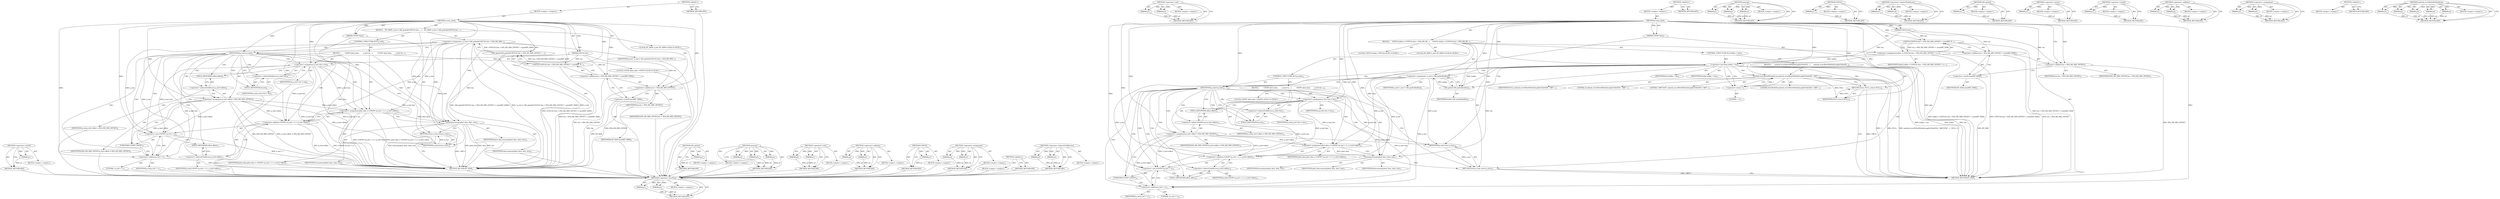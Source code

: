 digraph "android_errorWriteWithInfoLog" {
vulnerable_97 [label=<(METHOD,&lt;operator&gt;.sizeOf)>];
vulnerable_98 [label=<(PARAM,p1)>];
vulnerable_99 [label=<(BLOCK,&lt;empty&gt;,&lt;empty&gt;)>];
vulnerable_100 [label=<(METHOD_RETURN,ANY)>];
vulnerable_6 [label=<(METHOD,&lt;global&gt;)<SUB>1</SUB>>];
vulnerable_7 [label=<(BLOCK,&lt;empty&gt;,&lt;empty&gt;)<SUB>1</SUB>>];
vulnerable_8 [label=<(METHOD,create_pbuf)<SUB>1</SUB>>];
vulnerable_9 [label=<(PARAM,UINT16 len)<SUB>1</SUB>>];
vulnerable_10 [label=<(PARAM,UINT8 *data)<SUB>1</SUB>>];
vulnerable_11 [label=<(BLOCK,{
    BT_HDR* p_buf = GKI_getbuf((UINT16) (len ...,{
    BT_HDR* p_buf = GKI_getbuf((UINT16) (len ...)<SUB>2</SUB>>];
vulnerable_12 [label="<(LOCAL,BT_HDR* p_buf: BT_HDR*)<SUB>3</SUB>>"];
vulnerable_13 [label=<(&lt;operator&gt;.assignment,* p_buf = GKI_getbuf((UINT16) (len + BTA_HH_MIN...)<SUB>3</SUB>>];
vulnerable_14 [label=<(IDENTIFIER,p_buf,* p_buf = GKI_getbuf((UINT16) (len + BTA_HH_MIN...)<SUB>3</SUB>>];
vulnerable_15 [label=<(GKI_getbuf,GKI_getbuf((UINT16) (len + BTA_HH_MIN_OFFSET + ...)<SUB>3</SUB>>];
vulnerable_16 [label=<(UINT16,(UINT16) (len + BTA_HH_MIN_OFFSET + sizeof(BT_H...)<SUB>3</SUB>>];
vulnerable_17 [label=<(&lt;operator&gt;.addition,len + BTA_HH_MIN_OFFSET + sizeof(BT_HDR))<SUB>3</SUB>>];
vulnerable_18 [label=<(&lt;operator&gt;.addition,len + BTA_HH_MIN_OFFSET)<SUB>3</SUB>>];
vulnerable_19 [label=<(IDENTIFIER,len,len + BTA_HH_MIN_OFFSET)<SUB>3</SUB>>];
vulnerable_20 [label=<(IDENTIFIER,BTA_HH_MIN_OFFSET,len + BTA_HH_MIN_OFFSET)<SUB>3</SUB>>];
vulnerable_21 [label=<(&lt;operator&gt;.sizeOf,sizeof(BT_HDR))<SUB>3</SUB>>];
vulnerable_22 [label=<(IDENTIFIER,BT_HDR,sizeof(BT_HDR))<SUB>3</SUB>>];
vulnerable_23 [label=<(CONTROL_STRUCTURE,IF,if (p_buf))<SUB>5</SUB>>];
vulnerable_24 [label=<(IDENTIFIER,p_buf,if (p_buf))<SUB>5</SUB>>];
vulnerable_25 [label=<(BLOCK,{
         UINT8* pbuf_data;

        p_buf-&gt;le...,{
         UINT8* pbuf_data;

        p_buf-&gt;le...)<SUB>5</SUB>>];
vulnerable_26 [label="<(LOCAL,UINT8* pbuf_data: UINT8*)<SUB>6</SUB>>"];
vulnerable_27 [label=<(&lt;operator&gt;.assignment,p_buf-&gt;len = len)<SUB>8</SUB>>];
vulnerable_28 [label=<(&lt;operator&gt;.indirectFieldAccess,p_buf-&gt;len)<SUB>8</SUB>>];
vulnerable_29 [label=<(IDENTIFIER,p_buf,p_buf-&gt;len = len)<SUB>8</SUB>>];
vulnerable_30 [label=<(FIELD_IDENTIFIER,len,len)<SUB>8</SUB>>];
vulnerable_31 [label=<(IDENTIFIER,len,p_buf-&gt;len = len)<SUB>8</SUB>>];
vulnerable_32 [label=<(&lt;operator&gt;.assignment,p_buf-&gt;offset = BTA_HH_MIN_OFFSET)<SUB>9</SUB>>];
vulnerable_33 [label=<(&lt;operator&gt;.indirectFieldAccess,p_buf-&gt;offset)<SUB>9</SUB>>];
vulnerable_34 [label=<(IDENTIFIER,p_buf,p_buf-&gt;offset = BTA_HH_MIN_OFFSET)<SUB>9</SUB>>];
vulnerable_35 [label=<(FIELD_IDENTIFIER,offset,offset)<SUB>9</SUB>>];
vulnerable_36 [label=<(IDENTIFIER,BTA_HH_MIN_OFFSET,p_buf-&gt;offset = BTA_HH_MIN_OFFSET)<SUB>9</SUB>>];
vulnerable_37 [label=<(&lt;operator&gt;.assignment,pbuf_data = (UINT8*) (p_buf + 1) + p_buf-&gt;offset)<SUB>11</SUB>>];
vulnerable_38 [label=<(IDENTIFIER,pbuf_data,pbuf_data = (UINT8*) (p_buf + 1) + p_buf-&gt;offset)<SUB>11</SUB>>];
vulnerable_39 [label=<(&lt;operator&gt;.addition,(UINT8*) (p_buf + 1) + p_buf-&gt;offset)<SUB>11</SUB>>];
vulnerable_40 [label=<(&lt;operator&gt;.cast,(UINT8*) (p_buf + 1))<SUB>11</SUB>>];
vulnerable_41 [label=<(UNKNOWN,UINT8*,UINT8*)<SUB>11</SUB>>];
vulnerable_42 [label=<(&lt;operator&gt;.addition,p_buf + 1)<SUB>11</SUB>>];
vulnerable_43 [label=<(IDENTIFIER,p_buf,p_buf + 1)<SUB>11</SUB>>];
vulnerable_44 [label=<(LITERAL,1,p_buf + 1)<SUB>11</SUB>>];
vulnerable_45 [label=<(&lt;operator&gt;.indirectFieldAccess,p_buf-&gt;offset)<SUB>11</SUB>>];
vulnerable_46 [label=<(IDENTIFIER,p_buf,(UINT8*) (p_buf + 1) + p_buf-&gt;offset)<SUB>11</SUB>>];
vulnerable_47 [label=<(FIELD_IDENTIFIER,offset,offset)<SUB>11</SUB>>];
vulnerable_48 [label=<(memcpy,memcpy(pbuf_data, data, len))<SUB>12</SUB>>];
vulnerable_49 [label=<(IDENTIFIER,pbuf_data,memcpy(pbuf_data, data, len))<SUB>12</SUB>>];
vulnerable_50 [label=<(IDENTIFIER,data,memcpy(pbuf_data, data, len))<SUB>12</SUB>>];
vulnerable_51 [label=<(IDENTIFIER,len,memcpy(pbuf_data, data, len))<SUB>12</SUB>>];
vulnerable_52 [label=<(RETURN,return p_buf;,return p_buf;)<SUB>14</SUB>>];
vulnerable_53 [label=<(IDENTIFIER,p_buf,return p_buf;)<SUB>14</SUB>>];
vulnerable_54 [label=<(METHOD_RETURN,BT_HDR)<SUB>1</SUB>>];
vulnerable_56 [label=<(METHOD_RETURN,ANY)<SUB>1</SUB>>];
vulnerable_84 [label=<(METHOD,GKI_getbuf)>];
vulnerable_85 [label=<(PARAM,p1)>];
vulnerable_86 [label=<(BLOCK,&lt;empty&gt;,&lt;empty&gt;)>];
vulnerable_87 [label=<(METHOD_RETURN,ANY)>];
vulnerable_111 [label=<(METHOD,memcpy)>];
vulnerable_112 [label=<(PARAM,p1)>];
vulnerable_113 [label=<(PARAM,p2)>];
vulnerable_114 [label=<(PARAM,p3)>];
vulnerable_115 [label=<(BLOCK,&lt;empty&gt;,&lt;empty&gt;)>];
vulnerable_116 [label=<(METHOD_RETURN,ANY)>];
vulnerable_106 [label=<(METHOD,&lt;operator&gt;.cast)>];
vulnerable_107 [label=<(PARAM,p1)>];
vulnerable_108 [label=<(PARAM,p2)>];
vulnerable_109 [label=<(BLOCK,&lt;empty&gt;,&lt;empty&gt;)>];
vulnerable_110 [label=<(METHOD_RETURN,ANY)>];
vulnerable_92 [label=<(METHOD,&lt;operator&gt;.addition)>];
vulnerable_93 [label=<(PARAM,p1)>];
vulnerable_94 [label=<(PARAM,p2)>];
vulnerable_95 [label=<(BLOCK,&lt;empty&gt;,&lt;empty&gt;)>];
vulnerable_96 [label=<(METHOD_RETURN,ANY)>];
vulnerable_88 [label=<(METHOD,UINT16)>];
vulnerable_89 [label=<(PARAM,p1)>];
vulnerable_90 [label=<(BLOCK,&lt;empty&gt;,&lt;empty&gt;)>];
vulnerable_91 [label=<(METHOD_RETURN,ANY)>];
vulnerable_79 [label=<(METHOD,&lt;operator&gt;.assignment)>];
vulnerable_80 [label=<(PARAM,p1)>];
vulnerable_81 [label=<(PARAM,p2)>];
vulnerable_82 [label=<(BLOCK,&lt;empty&gt;,&lt;empty&gt;)>];
vulnerable_83 [label=<(METHOD_RETURN,ANY)>];
vulnerable_73 [label=<(METHOD,&lt;global&gt;)<SUB>1</SUB>>];
vulnerable_74 [label=<(BLOCK,&lt;empty&gt;,&lt;empty&gt;)>];
vulnerable_75 [label=<(METHOD_RETURN,ANY)>];
vulnerable_101 [label=<(METHOD,&lt;operator&gt;.indirectFieldAccess)>];
vulnerable_102 [label=<(PARAM,p1)>];
vulnerable_103 [label=<(PARAM,p2)>];
vulnerable_104 [label=<(BLOCK,&lt;empty&gt;,&lt;empty&gt;)>];
vulnerable_105 [label=<(METHOD_RETURN,ANY)>];
fixed_117 [label=<(METHOD,&lt;operator&gt;.lessThan)>];
fixed_118 [label=<(PARAM,p1)>];
fixed_119 [label=<(PARAM,p2)>];
fixed_120 [label=<(BLOCK,&lt;empty&gt;,&lt;empty&gt;)>];
fixed_121 [label=<(METHOD_RETURN,ANY)>];
fixed_143 [label=<(METHOD,&lt;operator&gt;.cast)>];
fixed_144 [label=<(PARAM,p1)>];
fixed_145 [label=<(PARAM,p2)>];
fixed_146 [label=<(BLOCK,&lt;empty&gt;,&lt;empty&gt;)>];
fixed_147 [label=<(METHOD_RETURN,ANY)>];
fixed_6 [label=<(METHOD,&lt;global&gt;)<SUB>1</SUB>>];
fixed_7 [label=<(BLOCK,&lt;empty&gt;,&lt;empty&gt;)<SUB>1</SUB>>];
fixed_8 [label=<(METHOD,create_pbuf)<SUB>1</SUB>>];
fixed_9 [label=<(PARAM,UINT16 len)<SUB>1</SUB>>];
fixed_10 [label=<(PARAM,UINT8 *data)<SUB>1</SUB>>];
fixed_11 [label=<(BLOCK,{
    UINT16 buflen = (UINT16) (len + BTA_HH_MI...,{
    UINT16 buflen = (UINT16) (len + BTA_HH_MI...)<SUB>2</SUB>>];
fixed_12 [label="<(LOCAL,UINT16 buflen: UINT16)<SUB>3</SUB>>"];
fixed_13 [label=<(&lt;operator&gt;.assignment,buflen = (UINT16) (len + BTA_HH_MIN_OFFSET + si...)<SUB>3</SUB>>];
fixed_14 [label=<(IDENTIFIER,buflen,buflen = (UINT16) (len + BTA_HH_MIN_OFFSET + si...)<SUB>3</SUB>>];
fixed_15 [label=<(UINT16,(UINT16) (len + BTA_HH_MIN_OFFSET + sizeof(BT_H...)<SUB>3</SUB>>];
fixed_16 [label=<(&lt;operator&gt;.addition,len + BTA_HH_MIN_OFFSET + sizeof(BT_HDR))<SUB>3</SUB>>];
fixed_17 [label=<(&lt;operator&gt;.addition,len + BTA_HH_MIN_OFFSET)<SUB>3</SUB>>];
fixed_18 [label=<(IDENTIFIER,len,len + BTA_HH_MIN_OFFSET)<SUB>3</SUB>>];
fixed_19 [label=<(IDENTIFIER,BTA_HH_MIN_OFFSET,len + BTA_HH_MIN_OFFSET)<SUB>3</SUB>>];
fixed_20 [label=<(&lt;operator&gt;.sizeOf,sizeof(BT_HDR))<SUB>3</SUB>>];
fixed_21 [label=<(IDENTIFIER,BT_HDR,sizeof(BT_HDR))<SUB>3</SUB>>];
fixed_22 [label=<(CONTROL_STRUCTURE,IF,if (buflen &lt; len))<SUB>4</SUB>>];
fixed_23 [label=<(&lt;operator&gt;.lessThan,buflen &lt; len)<SUB>4</SUB>>];
fixed_24 [label=<(IDENTIFIER,buflen,buflen &lt; len)<SUB>4</SUB>>];
fixed_25 [label=<(IDENTIFIER,len,buflen &lt; len)<SUB>4</SUB>>];
fixed_26 [label=<(BLOCK,{
      android_errorWriteWithInfoLog(0x534e455...,{
      android_errorWriteWithInfoLog(0x534e455...)<SUB>4</SUB>>];
fixed_27 [label=<(android_errorWriteWithInfoLog,android_errorWriteWithInfoLog(0x534e4554, &quot;2867...)<SUB>5</SUB>>];
fixed_28 [label=<(LITERAL,0x534e4554,android_errorWriteWithInfoLog(0x534e4554, &quot;2867...)<SUB>5</SUB>>];
fixed_29 [label=<(LITERAL,&quot;28672558&quot;,android_errorWriteWithInfoLog(0x534e4554, &quot;2867...)<SUB>5</SUB>>];
fixed_30 [label=<(&lt;operator&gt;.minus,-1)<SUB>5</SUB>>];
fixed_31 [label=<(LITERAL,1,-1)<SUB>5</SUB>>];
fixed_32 [label=<(IDENTIFIER,NULL,android_errorWriteWithInfoLog(0x534e4554, &quot;2867...)<SUB>5</SUB>>];
fixed_33 [label=<(LITERAL,0,android_errorWriteWithInfoLog(0x534e4554, &quot;2867...)<SUB>5</SUB>>];
fixed_34 [label=<(RETURN,return NULL;,return NULL;)<SUB>6</SUB>>];
fixed_35 [label=<(IDENTIFIER,NULL,return NULL;)<SUB>6</SUB>>];
fixed_36 [label="<(LOCAL,BT_HDR* p_buf: BT_HDR*)<SUB>8</SUB>>"];
fixed_37 [label=<(&lt;operator&gt;.assignment,* p_buf = GKI_getbuf(buflen))<SUB>8</SUB>>];
fixed_38 [label=<(IDENTIFIER,p_buf,* p_buf = GKI_getbuf(buflen))<SUB>8</SUB>>];
fixed_39 [label=<(GKI_getbuf,GKI_getbuf(buflen))<SUB>8</SUB>>];
fixed_40 [label=<(IDENTIFIER,buflen,GKI_getbuf(buflen))<SUB>8</SUB>>];
fixed_41 [label=<(CONTROL_STRUCTURE,IF,if (p_buf))<SUB>10</SUB>>];
fixed_42 [label=<(IDENTIFIER,p_buf,if (p_buf))<SUB>10</SUB>>];
fixed_43 [label=<(BLOCK,{
         UINT8* pbuf_data;

        p_buf-&gt;le...,{
         UINT8* pbuf_data;

        p_buf-&gt;le...)<SUB>10</SUB>>];
fixed_44 [label="<(LOCAL,UINT8* pbuf_data: UINT8*)<SUB>11</SUB>>"];
fixed_45 [label=<(&lt;operator&gt;.assignment,p_buf-&gt;len = len)<SUB>13</SUB>>];
fixed_46 [label=<(&lt;operator&gt;.indirectFieldAccess,p_buf-&gt;len)<SUB>13</SUB>>];
fixed_47 [label=<(IDENTIFIER,p_buf,p_buf-&gt;len = len)<SUB>13</SUB>>];
fixed_48 [label=<(FIELD_IDENTIFIER,len,len)<SUB>13</SUB>>];
fixed_49 [label=<(IDENTIFIER,len,p_buf-&gt;len = len)<SUB>13</SUB>>];
fixed_50 [label=<(&lt;operator&gt;.assignment,p_buf-&gt;offset = BTA_HH_MIN_OFFSET)<SUB>14</SUB>>];
fixed_51 [label=<(&lt;operator&gt;.indirectFieldAccess,p_buf-&gt;offset)<SUB>14</SUB>>];
fixed_52 [label=<(IDENTIFIER,p_buf,p_buf-&gt;offset = BTA_HH_MIN_OFFSET)<SUB>14</SUB>>];
fixed_53 [label=<(FIELD_IDENTIFIER,offset,offset)<SUB>14</SUB>>];
fixed_54 [label=<(IDENTIFIER,BTA_HH_MIN_OFFSET,p_buf-&gt;offset = BTA_HH_MIN_OFFSET)<SUB>14</SUB>>];
fixed_55 [label=<(&lt;operator&gt;.assignment,pbuf_data = (UINT8*) (p_buf + 1) + p_buf-&gt;offset)<SUB>16</SUB>>];
fixed_56 [label=<(IDENTIFIER,pbuf_data,pbuf_data = (UINT8*) (p_buf + 1) + p_buf-&gt;offset)<SUB>16</SUB>>];
fixed_57 [label=<(&lt;operator&gt;.addition,(UINT8*) (p_buf + 1) + p_buf-&gt;offset)<SUB>16</SUB>>];
fixed_58 [label=<(&lt;operator&gt;.cast,(UINT8*) (p_buf + 1))<SUB>16</SUB>>];
fixed_59 [label=<(UNKNOWN,UINT8*,UINT8*)<SUB>16</SUB>>];
fixed_60 [label=<(&lt;operator&gt;.addition,p_buf + 1)<SUB>16</SUB>>];
fixed_61 [label=<(IDENTIFIER,p_buf,p_buf + 1)<SUB>16</SUB>>];
fixed_62 [label=<(LITERAL,1,p_buf + 1)<SUB>16</SUB>>];
fixed_63 [label=<(&lt;operator&gt;.indirectFieldAccess,p_buf-&gt;offset)<SUB>16</SUB>>];
fixed_64 [label=<(IDENTIFIER,p_buf,(UINT8*) (p_buf + 1) + p_buf-&gt;offset)<SUB>16</SUB>>];
fixed_65 [label=<(FIELD_IDENTIFIER,offset,offset)<SUB>16</SUB>>];
fixed_66 [label=<(memcpy,memcpy(pbuf_data, data, len))<SUB>17</SUB>>];
fixed_67 [label=<(IDENTIFIER,pbuf_data,memcpy(pbuf_data, data, len))<SUB>17</SUB>>];
fixed_68 [label=<(IDENTIFIER,data,memcpy(pbuf_data, data, len))<SUB>17</SUB>>];
fixed_69 [label=<(IDENTIFIER,len,memcpy(pbuf_data, data, len))<SUB>17</SUB>>];
fixed_70 [label=<(RETURN,return p_buf;,return p_buf;)<SUB>19</SUB>>];
fixed_71 [label=<(IDENTIFIER,p_buf,return p_buf;)<SUB>19</SUB>>];
fixed_72 [label=<(METHOD_RETURN,BT_HDR)<SUB>1</SUB>>];
fixed_74 [label=<(METHOD_RETURN,ANY)<SUB>1</SUB>>];
fixed_148 [label=<(METHOD,memcpy)>];
fixed_149 [label=<(PARAM,p1)>];
fixed_150 [label=<(PARAM,p2)>];
fixed_151 [label=<(PARAM,p3)>];
fixed_152 [label=<(BLOCK,&lt;empty&gt;,&lt;empty&gt;)>];
fixed_153 [label=<(METHOD_RETURN,ANY)>];
fixed_104 [label=<(METHOD,UINT16)>];
fixed_105 [label=<(PARAM,p1)>];
fixed_106 [label=<(BLOCK,&lt;empty&gt;,&lt;empty&gt;)>];
fixed_107 [label=<(METHOD_RETURN,ANY)>];
fixed_138 [label=<(METHOD,&lt;operator&gt;.indirectFieldAccess)>];
fixed_139 [label=<(PARAM,p1)>];
fixed_140 [label=<(PARAM,p2)>];
fixed_141 [label=<(BLOCK,&lt;empty&gt;,&lt;empty&gt;)>];
fixed_142 [label=<(METHOD_RETURN,ANY)>];
fixed_134 [label=<(METHOD,GKI_getbuf)>];
fixed_135 [label=<(PARAM,p1)>];
fixed_136 [label=<(BLOCK,&lt;empty&gt;,&lt;empty&gt;)>];
fixed_137 [label=<(METHOD_RETURN,ANY)>];
fixed_130 [label=<(METHOD,&lt;operator&gt;.minus)>];
fixed_131 [label=<(PARAM,p1)>];
fixed_132 [label=<(BLOCK,&lt;empty&gt;,&lt;empty&gt;)>];
fixed_133 [label=<(METHOD_RETURN,ANY)>];
fixed_113 [label=<(METHOD,&lt;operator&gt;.sizeOf)>];
fixed_114 [label=<(PARAM,p1)>];
fixed_115 [label=<(BLOCK,&lt;empty&gt;,&lt;empty&gt;)>];
fixed_116 [label=<(METHOD_RETURN,ANY)>];
fixed_108 [label=<(METHOD,&lt;operator&gt;.addition)>];
fixed_109 [label=<(PARAM,p1)>];
fixed_110 [label=<(PARAM,p2)>];
fixed_111 [label=<(BLOCK,&lt;empty&gt;,&lt;empty&gt;)>];
fixed_112 [label=<(METHOD_RETURN,ANY)>];
fixed_99 [label=<(METHOD,&lt;operator&gt;.assignment)>];
fixed_100 [label=<(PARAM,p1)>];
fixed_101 [label=<(PARAM,p2)>];
fixed_102 [label=<(BLOCK,&lt;empty&gt;,&lt;empty&gt;)>];
fixed_103 [label=<(METHOD_RETURN,ANY)>];
fixed_93 [label=<(METHOD,&lt;global&gt;)<SUB>1</SUB>>];
fixed_94 [label=<(BLOCK,&lt;empty&gt;,&lt;empty&gt;)>];
fixed_95 [label=<(METHOD_RETURN,ANY)>];
fixed_122 [label=<(METHOD,android_errorWriteWithInfoLog)>];
fixed_123 [label=<(PARAM,p1)>];
fixed_124 [label=<(PARAM,p2)>];
fixed_125 [label=<(PARAM,p3)>];
fixed_126 [label=<(PARAM,p4)>];
fixed_127 [label=<(PARAM,p5)>];
fixed_128 [label=<(BLOCK,&lt;empty&gt;,&lt;empty&gt;)>];
fixed_129 [label=<(METHOD_RETURN,ANY)>];
vulnerable_97 -> vulnerable_98  [key=0, label="AST: "];
vulnerable_97 -> vulnerable_98  [key=1, label="DDG: "];
vulnerable_97 -> vulnerable_99  [key=0, label="AST: "];
vulnerable_97 -> vulnerable_100  [key=0, label="AST: "];
vulnerable_97 -> vulnerable_100  [key=1, label="CFG: "];
vulnerable_98 -> vulnerable_100  [key=0, label="DDG: p1"];
vulnerable_99 -> fixed_117  [key=0];
vulnerable_100 -> fixed_117  [key=0];
vulnerable_6 -> vulnerable_7  [key=0, label="AST: "];
vulnerable_6 -> vulnerable_56  [key=0, label="AST: "];
vulnerable_6 -> vulnerable_56  [key=1, label="CFG: "];
vulnerable_7 -> vulnerable_8  [key=0, label="AST: "];
vulnerable_8 -> vulnerable_9  [key=0, label="AST: "];
vulnerable_8 -> vulnerable_9  [key=1, label="DDG: "];
vulnerable_8 -> vulnerable_10  [key=0, label="AST: "];
vulnerable_8 -> vulnerable_10  [key=1, label="DDG: "];
vulnerable_8 -> vulnerable_11  [key=0, label="AST: "];
vulnerable_8 -> vulnerable_54  [key=0, label="AST: "];
vulnerable_8 -> vulnerable_18  [key=0, label="CFG: "];
vulnerable_8 -> vulnerable_18  [key=1, label="DDG: "];
vulnerable_8 -> vulnerable_24  [key=0, label="DDG: "];
vulnerable_8 -> vulnerable_53  [key=0, label="DDG: "];
vulnerable_8 -> vulnerable_27  [key=0, label="DDG: "];
vulnerable_8 -> vulnerable_32  [key=0, label="DDG: "];
vulnerable_8 -> vulnerable_37  [key=0, label="DDG: "];
vulnerable_8 -> vulnerable_16  [key=0, label="DDG: "];
vulnerable_8 -> vulnerable_48  [key=0, label="DDG: "];
vulnerable_8 -> vulnerable_17  [key=0, label="DDG: "];
vulnerable_8 -> vulnerable_39  [key=0, label="DDG: "];
vulnerable_8 -> vulnerable_40  [key=0, label="DDG: "];
vulnerable_8 -> vulnerable_42  [key=0, label="DDG: "];
vulnerable_9 -> vulnerable_27  [key=0, label="DDG: len"];
vulnerable_9 -> vulnerable_16  [key=0, label="DDG: len"];
vulnerable_9 -> vulnerable_48  [key=0, label="DDG: len"];
vulnerable_9 -> vulnerable_17  [key=0, label="DDG: len"];
vulnerable_9 -> vulnerable_18  [key=0, label="DDG: len"];
vulnerable_10 -> vulnerable_54  [key=0, label="DDG: data"];
vulnerable_10 -> vulnerable_48  [key=0, label="DDG: data"];
vulnerable_11 -> vulnerable_12  [key=0, label="AST: "];
vulnerable_11 -> vulnerable_13  [key=0, label="AST: "];
vulnerable_11 -> vulnerable_23  [key=0, label="AST: "];
vulnerable_11 -> vulnerable_52  [key=0, label="AST: "];
vulnerable_12 -> fixed_117  [key=0];
vulnerable_13 -> vulnerable_14  [key=0, label="AST: "];
vulnerable_13 -> vulnerable_15  [key=0, label="AST: "];
vulnerable_13 -> vulnerable_24  [key=0, label="CFG: "];
vulnerable_13 -> vulnerable_54  [key=0, label="DDG: p_buf"];
vulnerable_13 -> vulnerable_54  [key=1, label="DDG: GKI_getbuf((UINT16) (len + BTA_HH_MIN_OFFSET + sizeof(BT_HDR)))"];
vulnerable_13 -> vulnerable_54  [key=2, label="DDG: * p_buf = GKI_getbuf((UINT16) (len + BTA_HH_MIN_OFFSET + sizeof(BT_HDR)))"];
vulnerable_13 -> vulnerable_53  [key=0, label="DDG: p_buf"];
vulnerable_13 -> vulnerable_37  [key=0, label="DDG: p_buf"];
vulnerable_13 -> vulnerable_39  [key=0, label="DDG: p_buf"];
vulnerable_13 -> vulnerable_40  [key=0, label="DDG: p_buf"];
vulnerable_13 -> vulnerable_42  [key=0, label="DDG: p_buf"];
vulnerable_14 -> fixed_117  [key=0];
vulnerable_15 -> vulnerable_16  [key=0, label="AST: "];
vulnerable_15 -> vulnerable_13  [key=0, label="CFG: "];
vulnerable_15 -> vulnerable_13  [key=1, label="DDG: (UINT16) (len + BTA_HH_MIN_OFFSET + sizeof(BT_HDR))"];
vulnerable_15 -> vulnerable_54  [key=0, label="DDG: (UINT16) (len + BTA_HH_MIN_OFFSET + sizeof(BT_HDR))"];
vulnerable_16 -> vulnerable_17  [key=0, label="AST: "];
vulnerable_16 -> vulnerable_15  [key=0, label="CFG: "];
vulnerable_16 -> vulnerable_15  [key=1, label="DDG: len + BTA_HH_MIN_OFFSET + sizeof(BT_HDR)"];
vulnerable_16 -> vulnerable_54  [key=0, label="DDG: len + BTA_HH_MIN_OFFSET + sizeof(BT_HDR)"];
vulnerable_17 -> vulnerable_18  [key=0, label="AST: "];
vulnerable_17 -> vulnerable_21  [key=0, label="AST: "];
vulnerable_17 -> vulnerable_16  [key=0, label="CFG: "];
vulnerable_17 -> vulnerable_54  [key=0, label="DDG: len + BTA_HH_MIN_OFFSET"];
vulnerable_18 -> vulnerable_19  [key=0, label="AST: "];
vulnerable_18 -> vulnerable_20  [key=0, label="AST: "];
vulnerable_18 -> vulnerable_21  [key=0, label="CFG: "];
vulnerable_18 -> vulnerable_54  [key=0, label="DDG: len"];
vulnerable_18 -> vulnerable_54  [key=1, label="DDG: BTA_HH_MIN_OFFSET"];
vulnerable_19 -> fixed_117  [key=0];
vulnerable_20 -> fixed_117  [key=0];
vulnerable_21 -> vulnerable_22  [key=0, label="AST: "];
vulnerable_21 -> vulnerable_17  [key=0, label="CFG: "];
vulnerable_21 -> vulnerable_54  [key=0, label="DDG: BT_HDR"];
vulnerable_22 -> fixed_117  [key=0];
vulnerable_23 -> vulnerable_24  [key=0, label="AST: "];
vulnerable_23 -> vulnerable_25  [key=0, label="AST: "];
vulnerable_24 -> vulnerable_30  [key=0, label="CFG: "];
vulnerable_24 -> vulnerable_30  [key=1, label="CDG: "];
vulnerable_24 -> vulnerable_52  [key=0, label="CFG: "];
vulnerable_24 -> vulnerable_47  [key=0, label="CDG: "];
vulnerable_24 -> vulnerable_48  [key=0, label="CDG: "];
vulnerable_24 -> vulnerable_32  [key=0, label="CDG: "];
vulnerable_24 -> vulnerable_33  [key=0, label="CDG: "];
vulnerable_24 -> vulnerable_42  [key=0, label="CDG: "];
vulnerable_24 -> vulnerable_28  [key=0, label="CDG: "];
vulnerable_24 -> vulnerable_37  [key=0, label="CDG: "];
vulnerable_24 -> vulnerable_41  [key=0, label="CDG: "];
vulnerable_24 -> vulnerable_45  [key=0, label="CDG: "];
vulnerable_24 -> vulnerable_27  [key=0, label="CDG: "];
vulnerable_24 -> vulnerable_40  [key=0, label="CDG: "];
vulnerable_24 -> vulnerable_35  [key=0, label="CDG: "];
vulnerable_24 -> vulnerable_39  [key=0, label="CDG: "];
vulnerable_25 -> vulnerable_26  [key=0, label="AST: "];
vulnerable_25 -> vulnerable_27  [key=0, label="AST: "];
vulnerable_25 -> vulnerable_32  [key=0, label="AST: "];
vulnerable_25 -> vulnerable_37  [key=0, label="AST: "];
vulnerable_25 -> vulnerable_48  [key=0, label="AST: "];
vulnerable_26 -> fixed_117  [key=0];
vulnerable_27 -> vulnerable_28  [key=0, label="AST: "];
vulnerable_27 -> vulnerable_31  [key=0, label="AST: "];
vulnerable_27 -> vulnerable_35  [key=0, label="CFG: "];
vulnerable_27 -> vulnerable_54  [key=0, label="DDG: p_buf-&gt;len"];
vulnerable_27 -> vulnerable_54  [key=1, label="DDG: p_buf-&gt;len = len"];
vulnerable_27 -> vulnerable_53  [key=0, label="DDG: p_buf-&gt;len"];
vulnerable_27 -> vulnerable_37  [key=0, label="DDG: p_buf-&gt;len"];
vulnerable_27 -> vulnerable_39  [key=0, label="DDG: p_buf-&gt;len"];
vulnerable_27 -> vulnerable_40  [key=0, label="DDG: p_buf-&gt;len"];
vulnerable_27 -> vulnerable_42  [key=0, label="DDG: p_buf-&gt;len"];
vulnerable_28 -> vulnerable_29  [key=0, label="AST: "];
vulnerable_28 -> vulnerable_30  [key=0, label="AST: "];
vulnerable_28 -> vulnerable_27  [key=0, label="CFG: "];
vulnerable_29 -> fixed_117  [key=0];
vulnerable_30 -> vulnerable_28  [key=0, label="CFG: "];
vulnerable_31 -> fixed_117  [key=0];
vulnerable_32 -> vulnerable_33  [key=0, label="AST: "];
vulnerable_32 -> vulnerable_36  [key=0, label="AST: "];
vulnerable_32 -> vulnerable_41  [key=0, label="CFG: "];
vulnerable_32 -> vulnerable_54  [key=0, label="DDG: BTA_HH_MIN_OFFSET"];
vulnerable_32 -> vulnerable_54  [key=1, label="DDG: p_buf-&gt;offset = BTA_HH_MIN_OFFSET"];
vulnerable_32 -> vulnerable_53  [key=0, label="DDG: p_buf-&gt;offset"];
vulnerable_32 -> vulnerable_37  [key=0, label="DDG: p_buf-&gt;offset"];
vulnerable_32 -> vulnerable_39  [key=0, label="DDG: p_buf-&gt;offset"];
vulnerable_32 -> vulnerable_40  [key=0, label="DDG: p_buf-&gt;offset"];
vulnerable_32 -> vulnerable_42  [key=0, label="DDG: p_buf-&gt;offset"];
vulnerable_33 -> vulnerable_34  [key=0, label="AST: "];
vulnerable_33 -> vulnerable_35  [key=0, label="AST: "];
vulnerable_33 -> vulnerable_32  [key=0, label="CFG: "];
vulnerable_34 -> fixed_117  [key=0];
vulnerable_35 -> vulnerable_33  [key=0, label="CFG: "];
vulnerable_36 -> fixed_117  [key=0];
vulnerable_37 -> vulnerable_38  [key=0, label="AST: "];
vulnerable_37 -> vulnerable_39  [key=0, label="AST: "];
vulnerable_37 -> vulnerable_48  [key=0, label="CFG: "];
vulnerable_37 -> vulnerable_48  [key=1, label="DDG: pbuf_data"];
vulnerable_37 -> vulnerable_54  [key=0, label="DDG: (UINT8*) (p_buf + 1) + p_buf-&gt;offset"];
vulnerable_37 -> vulnerable_54  [key=1, label="DDG: pbuf_data = (UINT8*) (p_buf + 1) + p_buf-&gt;offset"];
vulnerable_38 -> fixed_117  [key=0];
vulnerable_39 -> vulnerable_40  [key=0, label="AST: "];
vulnerable_39 -> vulnerable_45  [key=0, label="AST: "];
vulnerable_39 -> vulnerable_37  [key=0, label="CFG: "];
vulnerable_39 -> vulnerable_54  [key=0, label="DDG: (UINT8*) (p_buf + 1)"];
vulnerable_39 -> vulnerable_54  [key=1, label="DDG: p_buf-&gt;offset"];
vulnerable_40 -> vulnerable_41  [key=0, label="AST: "];
vulnerable_40 -> vulnerable_42  [key=0, label="AST: "];
vulnerable_40 -> vulnerable_47  [key=0, label="CFG: "];
vulnerable_40 -> vulnerable_54  [key=0, label="DDG: p_buf + 1"];
vulnerable_41 -> vulnerable_42  [key=0, label="CFG: "];
vulnerable_42 -> vulnerable_43  [key=0, label="AST: "];
vulnerable_42 -> vulnerable_44  [key=0, label="AST: "];
vulnerable_42 -> vulnerable_40  [key=0, label="CFG: "];
vulnerable_42 -> vulnerable_54  [key=0, label="DDG: p_buf"];
vulnerable_43 -> fixed_117  [key=0];
vulnerable_44 -> fixed_117  [key=0];
vulnerable_45 -> vulnerable_46  [key=0, label="AST: "];
vulnerable_45 -> vulnerable_47  [key=0, label="AST: "];
vulnerable_45 -> vulnerable_39  [key=0, label="CFG: "];
vulnerable_46 -> fixed_117  [key=0];
vulnerable_47 -> vulnerable_45  [key=0, label="CFG: "];
vulnerable_48 -> vulnerable_49  [key=0, label="AST: "];
vulnerable_48 -> vulnerable_50  [key=0, label="AST: "];
vulnerable_48 -> vulnerable_51  [key=0, label="AST: "];
vulnerable_48 -> vulnerable_52  [key=0, label="CFG: "];
vulnerable_48 -> vulnerable_54  [key=0, label="DDG: pbuf_data"];
vulnerable_48 -> vulnerable_54  [key=1, label="DDG: data"];
vulnerable_48 -> vulnerable_54  [key=2, label="DDG: len"];
vulnerable_48 -> vulnerable_54  [key=3, label="DDG: memcpy(pbuf_data, data, len)"];
vulnerable_49 -> fixed_117  [key=0];
vulnerable_50 -> fixed_117  [key=0];
vulnerable_51 -> fixed_117  [key=0];
vulnerable_52 -> vulnerable_53  [key=0, label="AST: "];
vulnerable_52 -> vulnerable_54  [key=0, label="CFG: "];
vulnerable_52 -> vulnerable_54  [key=1, label="DDG: &lt;RET&gt;"];
vulnerable_53 -> vulnerable_52  [key=0, label="DDG: p_buf"];
vulnerable_54 -> fixed_117  [key=0];
vulnerable_56 -> fixed_117  [key=0];
vulnerable_84 -> vulnerable_85  [key=0, label="AST: "];
vulnerable_84 -> vulnerable_85  [key=1, label="DDG: "];
vulnerable_84 -> vulnerable_86  [key=0, label="AST: "];
vulnerable_84 -> vulnerable_87  [key=0, label="AST: "];
vulnerable_84 -> vulnerable_87  [key=1, label="CFG: "];
vulnerable_85 -> vulnerable_87  [key=0, label="DDG: p1"];
vulnerable_86 -> fixed_117  [key=0];
vulnerable_87 -> fixed_117  [key=0];
vulnerable_111 -> vulnerable_112  [key=0, label="AST: "];
vulnerable_111 -> vulnerable_112  [key=1, label="DDG: "];
vulnerable_111 -> vulnerable_115  [key=0, label="AST: "];
vulnerable_111 -> vulnerable_113  [key=0, label="AST: "];
vulnerable_111 -> vulnerable_113  [key=1, label="DDG: "];
vulnerable_111 -> vulnerable_116  [key=0, label="AST: "];
vulnerable_111 -> vulnerable_116  [key=1, label="CFG: "];
vulnerable_111 -> vulnerable_114  [key=0, label="AST: "];
vulnerable_111 -> vulnerable_114  [key=1, label="DDG: "];
vulnerable_112 -> vulnerable_116  [key=0, label="DDG: p1"];
vulnerable_113 -> vulnerable_116  [key=0, label="DDG: p2"];
vulnerable_114 -> vulnerable_116  [key=0, label="DDG: p3"];
vulnerable_115 -> fixed_117  [key=0];
vulnerable_116 -> fixed_117  [key=0];
vulnerable_106 -> vulnerable_107  [key=0, label="AST: "];
vulnerable_106 -> vulnerable_107  [key=1, label="DDG: "];
vulnerable_106 -> vulnerable_109  [key=0, label="AST: "];
vulnerable_106 -> vulnerable_108  [key=0, label="AST: "];
vulnerable_106 -> vulnerable_108  [key=1, label="DDG: "];
vulnerable_106 -> vulnerable_110  [key=0, label="AST: "];
vulnerable_106 -> vulnerable_110  [key=1, label="CFG: "];
vulnerable_107 -> vulnerable_110  [key=0, label="DDG: p1"];
vulnerable_108 -> vulnerable_110  [key=0, label="DDG: p2"];
vulnerable_109 -> fixed_117  [key=0];
vulnerable_110 -> fixed_117  [key=0];
vulnerable_92 -> vulnerable_93  [key=0, label="AST: "];
vulnerable_92 -> vulnerable_93  [key=1, label="DDG: "];
vulnerable_92 -> vulnerable_95  [key=0, label="AST: "];
vulnerable_92 -> vulnerable_94  [key=0, label="AST: "];
vulnerable_92 -> vulnerable_94  [key=1, label="DDG: "];
vulnerable_92 -> vulnerable_96  [key=0, label="AST: "];
vulnerable_92 -> vulnerable_96  [key=1, label="CFG: "];
vulnerable_93 -> vulnerable_96  [key=0, label="DDG: p1"];
vulnerable_94 -> vulnerable_96  [key=0, label="DDG: p2"];
vulnerable_95 -> fixed_117  [key=0];
vulnerable_96 -> fixed_117  [key=0];
vulnerable_88 -> vulnerable_89  [key=0, label="AST: "];
vulnerable_88 -> vulnerable_89  [key=1, label="DDG: "];
vulnerable_88 -> vulnerable_90  [key=0, label="AST: "];
vulnerable_88 -> vulnerable_91  [key=0, label="AST: "];
vulnerable_88 -> vulnerable_91  [key=1, label="CFG: "];
vulnerable_89 -> vulnerable_91  [key=0, label="DDG: p1"];
vulnerable_90 -> fixed_117  [key=0];
vulnerable_91 -> fixed_117  [key=0];
vulnerable_79 -> vulnerable_80  [key=0, label="AST: "];
vulnerable_79 -> vulnerable_80  [key=1, label="DDG: "];
vulnerable_79 -> vulnerable_82  [key=0, label="AST: "];
vulnerable_79 -> vulnerable_81  [key=0, label="AST: "];
vulnerable_79 -> vulnerable_81  [key=1, label="DDG: "];
vulnerable_79 -> vulnerable_83  [key=0, label="AST: "];
vulnerable_79 -> vulnerable_83  [key=1, label="CFG: "];
vulnerable_80 -> vulnerable_83  [key=0, label="DDG: p1"];
vulnerable_81 -> vulnerable_83  [key=0, label="DDG: p2"];
vulnerable_82 -> fixed_117  [key=0];
vulnerable_83 -> fixed_117  [key=0];
vulnerable_73 -> vulnerable_74  [key=0, label="AST: "];
vulnerable_73 -> vulnerable_75  [key=0, label="AST: "];
vulnerable_73 -> vulnerable_75  [key=1, label="CFG: "];
vulnerable_74 -> fixed_117  [key=0];
vulnerable_75 -> fixed_117  [key=0];
vulnerable_101 -> vulnerable_102  [key=0, label="AST: "];
vulnerable_101 -> vulnerable_102  [key=1, label="DDG: "];
vulnerable_101 -> vulnerable_104  [key=0, label="AST: "];
vulnerable_101 -> vulnerable_103  [key=0, label="AST: "];
vulnerable_101 -> vulnerable_103  [key=1, label="DDG: "];
vulnerable_101 -> vulnerable_105  [key=0, label="AST: "];
vulnerable_101 -> vulnerable_105  [key=1, label="CFG: "];
vulnerable_102 -> vulnerable_105  [key=0, label="DDG: p1"];
vulnerable_103 -> vulnerable_105  [key=0, label="DDG: p2"];
vulnerable_104 -> fixed_117  [key=0];
vulnerable_105 -> fixed_117  [key=0];
fixed_117 -> fixed_118  [key=0, label="AST: "];
fixed_117 -> fixed_118  [key=1, label="DDG: "];
fixed_117 -> fixed_120  [key=0, label="AST: "];
fixed_117 -> fixed_119  [key=0, label="AST: "];
fixed_117 -> fixed_119  [key=1, label="DDG: "];
fixed_117 -> fixed_121  [key=0, label="AST: "];
fixed_117 -> fixed_121  [key=1, label="CFG: "];
fixed_118 -> fixed_121  [key=0, label="DDG: p1"];
fixed_119 -> fixed_121  [key=0, label="DDG: p2"];
fixed_143 -> fixed_144  [key=0, label="AST: "];
fixed_143 -> fixed_144  [key=1, label="DDG: "];
fixed_143 -> fixed_146  [key=0, label="AST: "];
fixed_143 -> fixed_145  [key=0, label="AST: "];
fixed_143 -> fixed_145  [key=1, label="DDG: "];
fixed_143 -> fixed_147  [key=0, label="AST: "];
fixed_143 -> fixed_147  [key=1, label="CFG: "];
fixed_144 -> fixed_147  [key=0, label="DDG: p1"];
fixed_145 -> fixed_147  [key=0, label="DDG: p2"];
fixed_6 -> fixed_7  [key=0, label="AST: "];
fixed_6 -> fixed_74  [key=0, label="AST: "];
fixed_6 -> fixed_74  [key=1, label="CFG: "];
fixed_7 -> fixed_8  [key=0, label="AST: "];
fixed_8 -> fixed_9  [key=0, label="AST: "];
fixed_8 -> fixed_9  [key=1, label="DDG: "];
fixed_8 -> fixed_10  [key=0, label="AST: "];
fixed_8 -> fixed_10  [key=1, label="DDG: "];
fixed_8 -> fixed_11  [key=0, label="AST: "];
fixed_8 -> fixed_72  [key=0, label="AST: "];
fixed_8 -> fixed_17  [key=0, label="CFG: "];
fixed_8 -> fixed_17  [key=1, label="DDG: "];
fixed_8 -> fixed_42  [key=0, label="DDG: "];
fixed_8 -> fixed_71  [key=0, label="DDG: "];
fixed_8 -> fixed_15  [key=0, label="DDG: "];
fixed_8 -> fixed_23  [key=0, label="DDG: "];
fixed_8 -> fixed_39  [key=0, label="DDG: "];
fixed_8 -> fixed_45  [key=0, label="DDG: "];
fixed_8 -> fixed_50  [key=0, label="DDG: "];
fixed_8 -> fixed_55  [key=0, label="DDG: "];
fixed_8 -> fixed_16  [key=0, label="DDG: "];
fixed_8 -> fixed_27  [key=0, label="DDG: "];
fixed_8 -> fixed_35  [key=0, label="DDG: "];
fixed_8 -> fixed_66  [key=0, label="DDG: "];
fixed_8 -> fixed_30  [key=0, label="DDG: "];
fixed_8 -> fixed_57  [key=0, label="DDG: "];
fixed_8 -> fixed_58  [key=0, label="DDG: "];
fixed_8 -> fixed_60  [key=0, label="DDG: "];
fixed_9 -> fixed_15  [key=0, label="DDG: len"];
fixed_9 -> fixed_23  [key=0, label="DDG: len"];
fixed_9 -> fixed_16  [key=0, label="DDG: len"];
fixed_9 -> fixed_17  [key=0, label="DDG: len"];
fixed_10 -> fixed_72  [key=0, label="DDG: data"];
fixed_10 -> fixed_66  [key=0, label="DDG: data"];
fixed_11 -> fixed_12  [key=0, label="AST: "];
fixed_11 -> fixed_13  [key=0, label="AST: "];
fixed_11 -> fixed_22  [key=0, label="AST: "];
fixed_11 -> fixed_36  [key=0, label="AST: "];
fixed_11 -> fixed_37  [key=0, label="AST: "];
fixed_11 -> fixed_41  [key=0, label="AST: "];
fixed_11 -> fixed_70  [key=0, label="AST: "];
fixed_13 -> fixed_14  [key=0, label="AST: "];
fixed_13 -> fixed_15  [key=0, label="AST: "];
fixed_13 -> fixed_23  [key=0, label="CFG: "];
fixed_13 -> fixed_23  [key=1, label="DDG: buflen"];
fixed_13 -> fixed_72  [key=0, label="DDG: (UINT16) (len + BTA_HH_MIN_OFFSET + sizeof(BT_HDR))"];
fixed_13 -> fixed_72  [key=1, label="DDG: buflen = (UINT16) (len + BTA_HH_MIN_OFFSET + sizeof(BT_HDR))"];
fixed_15 -> fixed_16  [key=0, label="AST: "];
fixed_15 -> fixed_13  [key=0, label="CFG: "];
fixed_15 -> fixed_13  [key=1, label="DDG: len + BTA_HH_MIN_OFFSET + sizeof(BT_HDR)"];
fixed_15 -> fixed_72  [key=0, label="DDG: len + BTA_HH_MIN_OFFSET + sizeof(BT_HDR)"];
fixed_16 -> fixed_17  [key=0, label="AST: "];
fixed_16 -> fixed_20  [key=0, label="AST: "];
fixed_16 -> fixed_15  [key=0, label="CFG: "];
fixed_16 -> fixed_72  [key=0, label="DDG: len + BTA_HH_MIN_OFFSET"];
fixed_17 -> fixed_18  [key=0, label="AST: "];
fixed_17 -> fixed_19  [key=0, label="AST: "];
fixed_17 -> fixed_20  [key=0, label="CFG: "];
fixed_17 -> fixed_72  [key=0, label="DDG: BTA_HH_MIN_OFFSET"];
fixed_20 -> fixed_21  [key=0, label="AST: "];
fixed_20 -> fixed_16  [key=0, label="CFG: "];
fixed_20 -> fixed_72  [key=0, label="DDG: BT_HDR"];
fixed_22 -> fixed_23  [key=0, label="AST: "];
fixed_22 -> fixed_26  [key=0, label="AST: "];
fixed_23 -> fixed_24  [key=0, label="AST: "];
fixed_23 -> fixed_25  [key=0, label="AST: "];
fixed_23 -> fixed_30  [key=0, label="CFG: "];
fixed_23 -> fixed_30  [key=1, label="CDG: "];
fixed_23 -> fixed_39  [key=0, label="CFG: "];
fixed_23 -> fixed_39  [key=1, label="DDG: buflen"];
fixed_23 -> fixed_39  [key=2, label="CDG: "];
fixed_23 -> fixed_72  [key=0, label="DDG: buflen"];
fixed_23 -> fixed_72  [key=1, label="DDG: len"];
fixed_23 -> fixed_72  [key=2, label="DDG: buflen &lt; len"];
fixed_23 -> fixed_45  [key=0, label="DDG: len"];
fixed_23 -> fixed_66  [key=0, label="DDG: len"];
fixed_23 -> fixed_34  [key=0, label="CDG: "];
fixed_23 -> fixed_42  [key=0, label="CDG: "];
fixed_23 -> fixed_37  [key=0, label="CDG: "];
fixed_23 -> fixed_70  [key=0, label="CDG: "];
fixed_23 -> fixed_27  [key=0, label="CDG: "];
fixed_26 -> fixed_27  [key=0, label="AST: "];
fixed_26 -> fixed_34  [key=0, label="AST: "];
fixed_27 -> fixed_28  [key=0, label="AST: "];
fixed_27 -> fixed_29  [key=0, label="AST: "];
fixed_27 -> fixed_30  [key=0, label="AST: "];
fixed_27 -> fixed_32  [key=0, label="AST: "];
fixed_27 -> fixed_33  [key=0, label="AST: "];
fixed_27 -> fixed_34  [key=0, label="CFG: "];
fixed_27 -> fixed_72  [key=0, label="DDG: -1"];
fixed_27 -> fixed_72  [key=1, label="DDG: NULL"];
fixed_27 -> fixed_72  [key=2, label="DDG: android_errorWriteWithInfoLog(0x534e4554, &quot;28672558&quot;, -1, NULL, 0)"];
fixed_27 -> fixed_35  [key=0, label="DDG: NULL"];
fixed_30 -> fixed_31  [key=0, label="AST: "];
fixed_30 -> fixed_27  [key=0, label="CFG: "];
fixed_30 -> fixed_27  [key=1, label="DDG: 1"];
fixed_34 -> fixed_35  [key=0, label="AST: "];
fixed_34 -> fixed_72  [key=0, label="CFG: "];
fixed_34 -> fixed_72  [key=1, label="DDG: &lt;RET&gt;"];
fixed_35 -> fixed_34  [key=0, label="DDG: NULL"];
fixed_37 -> fixed_38  [key=0, label="AST: "];
fixed_37 -> fixed_39  [key=0, label="AST: "];
fixed_37 -> fixed_42  [key=0, label="CFG: "];
fixed_37 -> fixed_71  [key=0, label="DDG: p_buf"];
fixed_37 -> fixed_55  [key=0, label="DDG: p_buf"];
fixed_37 -> fixed_57  [key=0, label="DDG: p_buf"];
fixed_37 -> fixed_58  [key=0, label="DDG: p_buf"];
fixed_37 -> fixed_60  [key=0, label="DDG: p_buf"];
fixed_39 -> fixed_40  [key=0, label="AST: "];
fixed_39 -> fixed_37  [key=0, label="CFG: "];
fixed_39 -> fixed_37  [key=1, label="DDG: buflen"];
fixed_41 -> fixed_42  [key=0, label="AST: "];
fixed_41 -> fixed_43  [key=0, label="AST: "];
fixed_42 -> fixed_48  [key=0, label="CFG: "];
fixed_42 -> fixed_48  [key=1, label="CDG: "];
fixed_42 -> fixed_70  [key=0, label="CFG: "];
fixed_42 -> fixed_58  [key=0, label="CDG: "];
fixed_42 -> fixed_60  [key=0, label="CDG: "];
fixed_42 -> fixed_51  [key=0, label="CDG: "];
fixed_42 -> fixed_57  [key=0, label="CDG: "];
fixed_42 -> fixed_66  [key=0, label="CDG: "];
fixed_42 -> fixed_46  [key=0, label="CDG: "];
fixed_42 -> fixed_53  [key=0, label="CDG: "];
fixed_42 -> fixed_45  [key=0, label="CDG: "];
fixed_42 -> fixed_63  [key=0, label="CDG: "];
fixed_42 -> fixed_65  [key=0, label="CDG: "];
fixed_42 -> fixed_50  [key=0, label="CDG: "];
fixed_42 -> fixed_59  [key=0, label="CDG: "];
fixed_42 -> fixed_55  [key=0, label="CDG: "];
fixed_43 -> fixed_44  [key=0, label="AST: "];
fixed_43 -> fixed_45  [key=0, label="AST: "];
fixed_43 -> fixed_50  [key=0, label="AST: "];
fixed_43 -> fixed_55  [key=0, label="AST: "];
fixed_43 -> fixed_66  [key=0, label="AST: "];
fixed_45 -> fixed_46  [key=0, label="AST: "];
fixed_45 -> fixed_49  [key=0, label="AST: "];
fixed_45 -> fixed_53  [key=0, label="CFG: "];
fixed_45 -> fixed_71  [key=0, label="DDG: p_buf-&gt;len"];
fixed_45 -> fixed_55  [key=0, label="DDG: p_buf-&gt;len"];
fixed_45 -> fixed_57  [key=0, label="DDG: p_buf-&gt;len"];
fixed_45 -> fixed_58  [key=0, label="DDG: p_buf-&gt;len"];
fixed_45 -> fixed_60  [key=0, label="DDG: p_buf-&gt;len"];
fixed_46 -> fixed_47  [key=0, label="AST: "];
fixed_46 -> fixed_48  [key=0, label="AST: "];
fixed_46 -> fixed_45  [key=0, label="CFG: "];
fixed_48 -> fixed_46  [key=0, label="CFG: "];
fixed_50 -> fixed_51  [key=0, label="AST: "];
fixed_50 -> fixed_54  [key=0, label="AST: "];
fixed_50 -> fixed_59  [key=0, label="CFG: "];
fixed_50 -> fixed_71  [key=0, label="DDG: p_buf-&gt;offset"];
fixed_50 -> fixed_55  [key=0, label="DDG: p_buf-&gt;offset"];
fixed_50 -> fixed_57  [key=0, label="DDG: p_buf-&gt;offset"];
fixed_50 -> fixed_58  [key=0, label="DDG: p_buf-&gt;offset"];
fixed_50 -> fixed_60  [key=0, label="DDG: p_buf-&gt;offset"];
fixed_51 -> fixed_52  [key=0, label="AST: "];
fixed_51 -> fixed_53  [key=0, label="AST: "];
fixed_51 -> fixed_50  [key=0, label="CFG: "];
fixed_53 -> fixed_51  [key=0, label="CFG: "];
fixed_55 -> fixed_56  [key=0, label="AST: "];
fixed_55 -> fixed_57  [key=0, label="AST: "];
fixed_55 -> fixed_66  [key=0, label="CFG: "];
fixed_55 -> fixed_66  [key=1, label="DDG: pbuf_data"];
fixed_57 -> fixed_58  [key=0, label="AST: "];
fixed_57 -> fixed_63  [key=0, label="AST: "];
fixed_57 -> fixed_55  [key=0, label="CFG: "];
fixed_58 -> fixed_59  [key=0, label="AST: "];
fixed_58 -> fixed_60  [key=0, label="AST: "];
fixed_58 -> fixed_65  [key=0, label="CFG: "];
fixed_59 -> fixed_60  [key=0, label="CFG: "];
fixed_60 -> fixed_61  [key=0, label="AST: "];
fixed_60 -> fixed_62  [key=0, label="AST: "];
fixed_60 -> fixed_58  [key=0, label="CFG: "];
fixed_63 -> fixed_64  [key=0, label="AST: "];
fixed_63 -> fixed_65  [key=0, label="AST: "];
fixed_63 -> fixed_57  [key=0, label="CFG: "];
fixed_65 -> fixed_63  [key=0, label="CFG: "];
fixed_66 -> fixed_67  [key=0, label="AST: "];
fixed_66 -> fixed_68  [key=0, label="AST: "];
fixed_66 -> fixed_69  [key=0, label="AST: "];
fixed_66 -> fixed_70  [key=0, label="CFG: "];
fixed_70 -> fixed_71  [key=0, label="AST: "];
fixed_70 -> fixed_72  [key=0, label="CFG: "];
fixed_70 -> fixed_72  [key=1, label="DDG: &lt;RET&gt;"];
fixed_71 -> fixed_70  [key=0, label="DDG: p_buf"];
fixed_148 -> fixed_149  [key=0, label="AST: "];
fixed_148 -> fixed_149  [key=1, label="DDG: "];
fixed_148 -> fixed_152  [key=0, label="AST: "];
fixed_148 -> fixed_150  [key=0, label="AST: "];
fixed_148 -> fixed_150  [key=1, label="DDG: "];
fixed_148 -> fixed_153  [key=0, label="AST: "];
fixed_148 -> fixed_153  [key=1, label="CFG: "];
fixed_148 -> fixed_151  [key=0, label="AST: "];
fixed_148 -> fixed_151  [key=1, label="DDG: "];
fixed_149 -> fixed_153  [key=0, label="DDG: p1"];
fixed_150 -> fixed_153  [key=0, label="DDG: p2"];
fixed_151 -> fixed_153  [key=0, label="DDG: p3"];
fixed_104 -> fixed_105  [key=0, label="AST: "];
fixed_104 -> fixed_105  [key=1, label="DDG: "];
fixed_104 -> fixed_106  [key=0, label="AST: "];
fixed_104 -> fixed_107  [key=0, label="AST: "];
fixed_104 -> fixed_107  [key=1, label="CFG: "];
fixed_105 -> fixed_107  [key=0, label="DDG: p1"];
fixed_138 -> fixed_139  [key=0, label="AST: "];
fixed_138 -> fixed_139  [key=1, label="DDG: "];
fixed_138 -> fixed_141  [key=0, label="AST: "];
fixed_138 -> fixed_140  [key=0, label="AST: "];
fixed_138 -> fixed_140  [key=1, label="DDG: "];
fixed_138 -> fixed_142  [key=0, label="AST: "];
fixed_138 -> fixed_142  [key=1, label="CFG: "];
fixed_139 -> fixed_142  [key=0, label="DDG: p1"];
fixed_140 -> fixed_142  [key=0, label="DDG: p2"];
fixed_134 -> fixed_135  [key=0, label="AST: "];
fixed_134 -> fixed_135  [key=1, label="DDG: "];
fixed_134 -> fixed_136  [key=0, label="AST: "];
fixed_134 -> fixed_137  [key=0, label="AST: "];
fixed_134 -> fixed_137  [key=1, label="CFG: "];
fixed_135 -> fixed_137  [key=0, label="DDG: p1"];
fixed_130 -> fixed_131  [key=0, label="AST: "];
fixed_130 -> fixed_131  [key=1, label="DDG: "];
fixed_130 -> fixed_132  [key=0, label="AST: "];
fixed_130 -> fixed_133  [key=0, label="AST: "];
fixed_130 -> fixed_133  [key=1, label="CFG: "];
fixed_131 -> fixed_133  [key=0, label="DDG: p1"];
fixed_113 -> fixed_114  [key=0, label="AST: "];
fixed_113 -> fixed_114  [key=1, label="DDG: "];
fixed_113 -> fixed_115  [key=0, label="AST: "];
fixed_113 -> fixed_116  [key=0, label="AST: "];
fixed_113 -> fixed_116  [key=1, label="CFG: "];
fixed_114 -> fixed_116  [key=0, label="DDG: p1"];
fixed_108 -> fixed_109  [key=0, label="AST: "];
fixed_108 -> fixed_109  [key=1, label="DDG: "];
fixed_108 -> fixed_111  [key=0, label="AST: "];
fixed_108 -> fixed_110  [key=0, label="AST: "];
fixed_108 -> fixed_110  [key=1, label="DDG: "];
fixed_108 -> fixed_112  [key=0, label="AST: "];
fixed_108 -> fixed_112  [key=1, label="CFG: "];
fixed_109 -> fixed_112  [key=0, label="DDG: p1"];
fixed_110 -> fixed_112  [key=0, label="DDG: p2"];
fixed_99 -> fixed_100  [key=0, label="AST: "];
fixed_99 -> fixed_100  [key=1, label="DDG: "];
fixed_99 -> fixed_102  [key=0, label="AST: "];
fixed_99 -> fixed_101  [key=0, label="AST: "];
fixed_99 -> fixed_101  [key=1, label="DDG: "];
fixed_99 -> fixed_103  [key=0, label="AST: "];
fixed_99 -> fixed_103  [key=1, label="CFG: "];
fixed_100 -> fixed_103  [key=0, label="DDG: p1"];
fixed_101 -> fixed_103  [key=0, label="DDG: p2"];
fixed_93 -> fixed_94  [key=0, label="AST: "];
fixed_93 -> fixed_95  [key=0, label="AST: "];
fixed_93 -> fixed_95  [key=1, label="CFG: "];
fixed_122 -> fixed_123  [key=0, label="AST: "];
fixed_122 -> fixed_123  [key=1, label="DDG: "];
fixed_122 -> fixed_128  [key=0, label="AST: "];
fixed_122 -> fixed_124  [key=0, label="AST: "];
fixed_122 -> fixed_124  [key=1, label="DDG: "];
fixed_122 -> fixed_129  [key=0, label="AST: "];
fixed_122 -> fixed_129  [key=1, label="CFG: "];
fixed_122 -> fixed_125  [key=0, label="AST: "];
fixed_122 -> fixed_125  [key=1, label="DDG: "];
fixed_122 -> fixed_126  [key=0, label="AST: "];
fixed_122 -> fixed_126  [key=1, label="DDG: "];
fixed_122 -> fixed_127  [key=0, label="AST: "];
fixed_122 -> fixed_127  [key=1, label="DDG: "];
fixed_123 -> fixed_129  [key=0, label="DDG: p1"];
fixed_124 -> fixed_129  [key=0, label="DDG: p2"];
fixed_125 -> fixed_129  [key=0, label="DDG: p3"];
fixed_126 -> fixed_129  [key=0, label="DDG: p4"];
fixed_127 -> fixed_129  [key=0, label="DDG: p5"];
}
